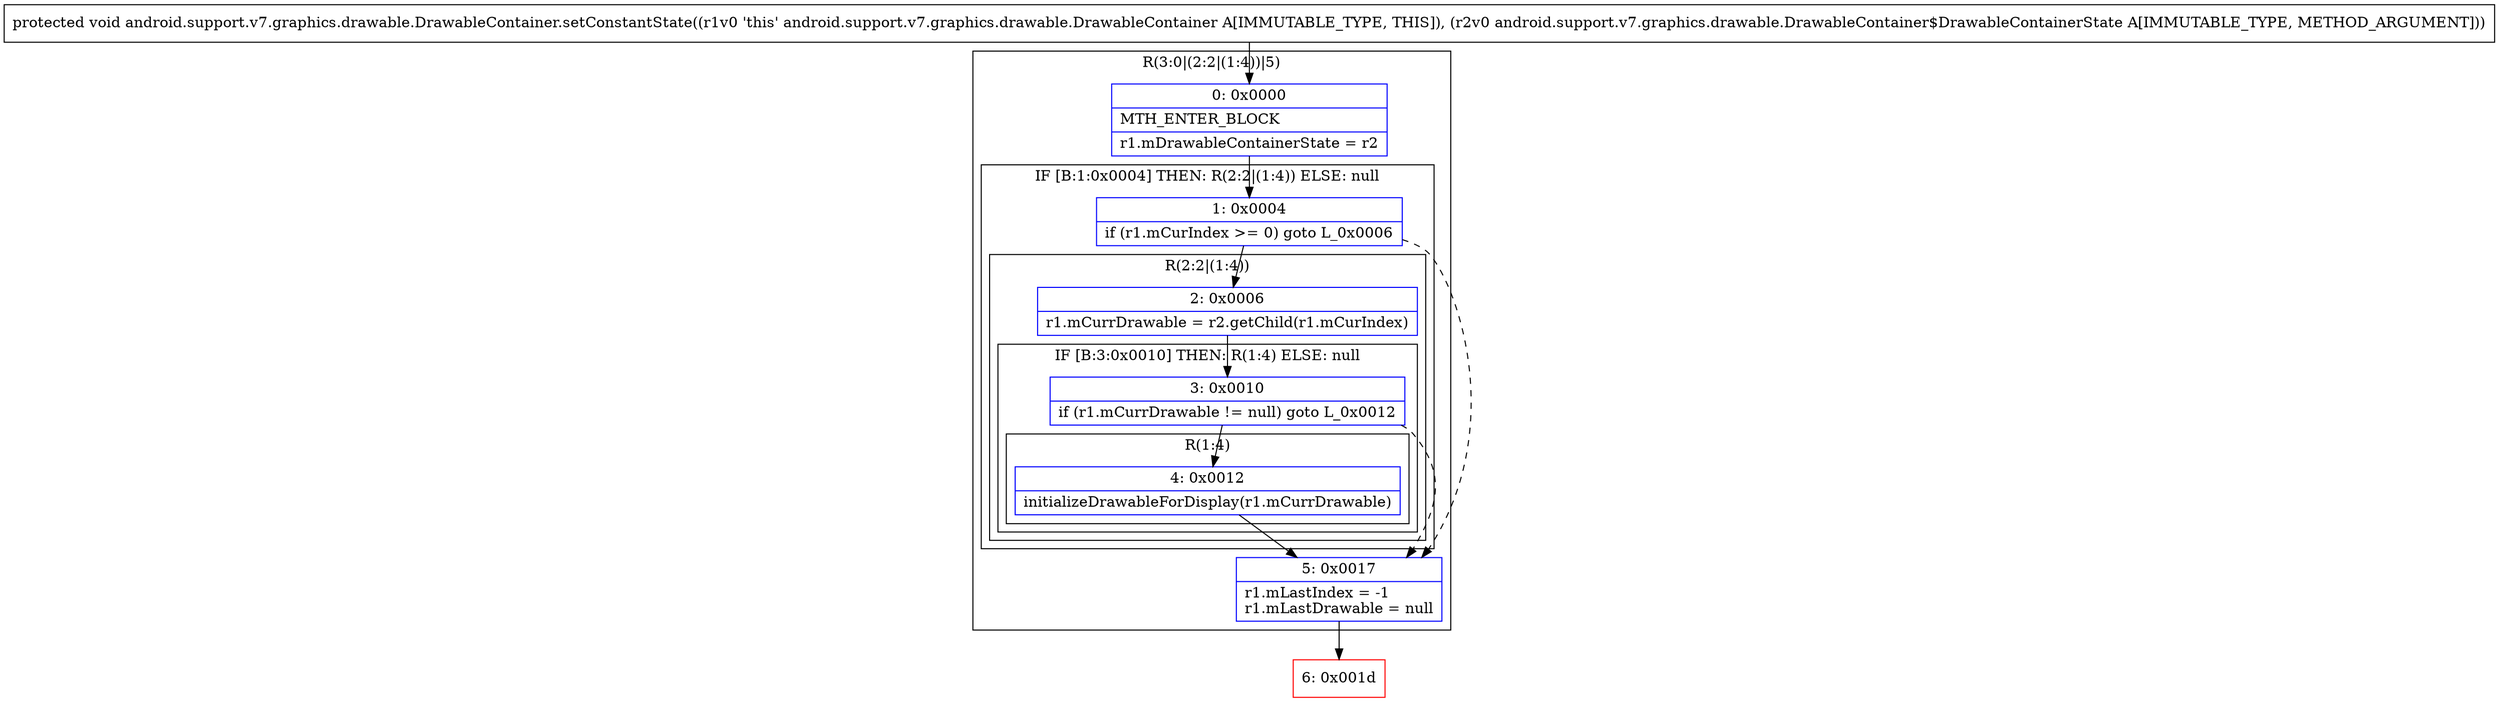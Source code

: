 digraph "CFG forandroid.support.v7.graphics.drawable.DrawableContainer.setConstantState(Landroid\/support\/v7\/graphics\/drawable\/DrawableContainer$DrawableContainerState;)V" {
subgraph cluster_Region_1115937162 {
label = "R(3:0|(2:2|(1:4))|5)";
node [shape=record,color=blue];
Node_0 [shape=record,label="{0\:\ 0x0000|MTH_ENTER_BLOCK\l|r1.mDrawableContainerState = r2\l}"];
subgraph cluster_IfRegion_707516930 {
label = "IF [B:1:0x0004] THEN: R(2:2|(1:4)) ELSE: null";
node [shape=record,color=blue];
Node_1 [shape=record,label="{1\:\ 0x0004|if (r1.mCurIndex \>= 0) goto L_0x0006\l}"];
subgraph cluster_Region_390356899 {
label = "R(2:2|(1:4))";
node [shape=record,color=blue];
Node_2 [shape=record,label="{2\:\ 0x0006|r1.mCurrDrawable = r2.getChild(r1.mCurIndex)\l}"];
subgraph cluster_IfRegion_1178438950 {
label = "IF [B:3:0x0010] THEN: R(1:4) ELSE: null";
node [shape=record,color=blue];
Node_3 [shape=record,label="{3\:\ 0x0010|if (r1.mCurrDrawable != null) goto L_0x0012\l}"];
subgraph cluster_Region_439243746 {
label = "R(1:4)";
node [shape=record,color=blue];
Node_4 [shape=record,label="{4\:\ 0x0012|initializeDrawableForDisplay(r1.mCurrDrawable)\l}"];
}
}
}
}
Node_5 [shape=record,label="{5\:\ 0x0017|r1.mLastIndex = \-1\lr1.mLastDrawable = null\l}"];
}
Node_6 [shape=record,color=red,label="{6\:\ 0x001d}"];
MethodNode[shape=record,label="{protected void android.support.v7.graphics.drawable.DrawableContainer.setConstantState((r1v0 'this' android.support.v7.graphics.drawable.DrawableContainer A[IMMUTABLE_TYPE, THIS]), (r2v0 android.support.v7.graphics.drawable.DrawableContainer$DrawableContainerState A[IMMUTABLE_TYPE, METHOD_ARGUMENT])) }"];
MethodNode -> Node_0;
Node_0 -> Node_1;
Node_1 -> Node_2;
Node_1 -> Node_5[style=dashed];
Node_2 -> Node_3;
Node_3 -> Node_4;
Node_3 -> Node_5[style=dashed];
Node_4 -> Node_5;
Node_5 -> Node_6;
}

